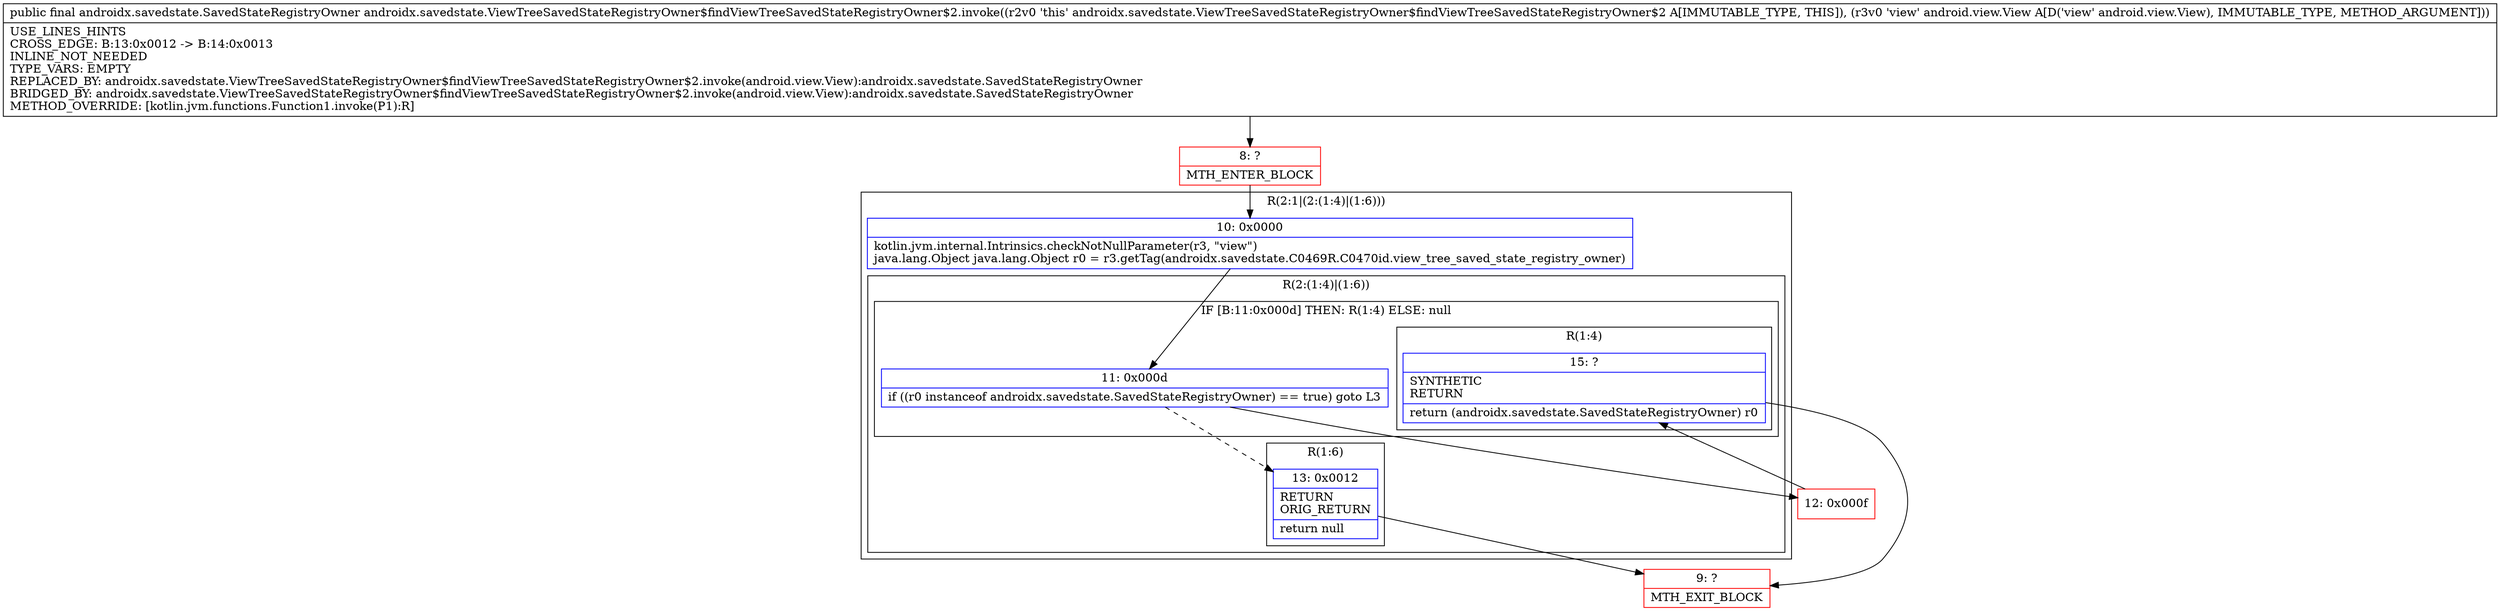 digraph "CFG forandroidx.savedstate.ViewTreeSavedStateRegistryOwner$findViewTreeSavedStateRegistryOwner$2.invoke(Landroid\/view\/View;)Landroidx\/savedstate\/SavedStateRegistryOwner;" {
subgraph cluster_Region_910081052 {
label = "R(2:1|(2:(1:4)|(1:6)))";
node [shape=record,color=blue];
Node_10 [shape=record,label="{10\:\ 0x0000|kotlin.jvm.internal.Intrinsics.checkNotNullParameter(r3, \"view\")\ljava.lang.Object java.lang.Object r0 = r3.getTag(androidx.savedstate.C0469R.C0470id.view_tree_saved_state_registry_owner)\l}"];
subgraph cluster_Region_997882304 {
label = "R(2:(1:4)|(1:6))";
node [shape=record,color=blue];
subgraph cluster_IfRegion_872870525 {
label = "IF [B:11:0x000d] THEN: R(1:4) ELSE: null";
node [shape=record,color=blue];
Node_11 [shape=record,label="{11\:\ 0x000d|if ((r0 instanceof androidx.savedstate.SavedStateRegistryOwner) == true) goto L3\l}"];
subgraph cluster_Region_1455439681 {
label = "R(1:4)";
node [shape=record,color=blue];
Node_15 [shape=record,label="{15\:\ ?|SYNTHETIC\lRETURN\l|return (androidx.savedstate.SavedStateRegistryOwner) r0\l}"];
}
}
subgraph cluster_Region_1951038899 {
label = "R(1:6)";
node [shape=record,color=blue];
Node_13 [shape=record,label="{13\:\ 0x0012|RETURN\lORIG_RETURN\l|return null\l}"];
}
}
}
Node_8 [shape=record,color=red,label="{8\:\ ?|MTH_ENTER_BLOCK\l}"];
Node_12 [shape=record,color=red,label="{12\:\ 0x000f}"];
Node_9 [shape=record,color=red,label="{9\:\ ?|MTH_EXIT_BLOCK\l}"];
MethodNode[shape=record,label="{public final androidx.savedstate.SavedStateRegistryOwner androidx.savedstate.ViewTreeSavedStateRegistryOwner$findViewTreeSavedStateRegistryOwner$2.invoke((r2v0 'this' androidx.savedstate.ViewTreeSavedStateRegistryOwner$findViewTreeSavedStateRegistryOwner$2 A[IMMUTABLE_TYPE, THIS]), (r3v0 'view' android.view.View A[D('view' android.view.View), IMMUTABLE_TYPE, METHOD_ARGUMENT]))  | USE_LINES_HINTS\lCROSS_EDGE: B:13:0x0012 \-\> B:14:0x0013\lINLINE_NOT_NEEDED\lTYPE_VARS: EMPTY\lREPLACED_BY: androidx.savedstate.ViewTreeSavedStateRegistryOwner$findViewTreeSavedStateRegistryOwner$2.invoke(android.view.View):androidx.savedstate.SavedStateRegistryOwner\lBRIDGED_BY: androidx.savedstate.ViewTreeSavedStateRegistryOwner$findViewTreeSavedStateRegistryOwner$2.invoke(android.view.View):androidx.savedstate.SavedStateRegistryOwner\lMETHOD_OVERRIDE: [kotlin.jvm.functions.Function1.invoke(P1):R]\l}"];
MethodNode -> Node_8;Node_10 -> Node_11;
Node_11 -> Node_12;
Node_11 -> Node_13[style=dashed];
Node_15 -> Node_9;
Node_13 -> Node_9;
Node_8 -> Node_10;
Node_12 -> Node_15;
}

